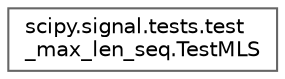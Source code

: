 digraph "Graphical Class Hierarchy"
{
 // LATEX_PDF_SIZE
  bgcolor="transparent";
  edge [fontname=Helvetica,fontsize=10,labelfontname=Helvetica,labelfontsize=10];
  node [fontname=Helvetica,fontsize=10,shape=box,height=0.2,width=0.4];
  rankdir="LR";
  Node0 [id="Node000000",label="scipy.signal.tests.test\l_max_len_seq.TestMLS",height=0.2,width=0.4,color="grey40", fillcolor="white", style="filled",URL="$de/d33/classscipy_1_1signal_1_1tests_1_1test__max__len__seq_1_1TestMLS.html",tooltip=" "];
}
